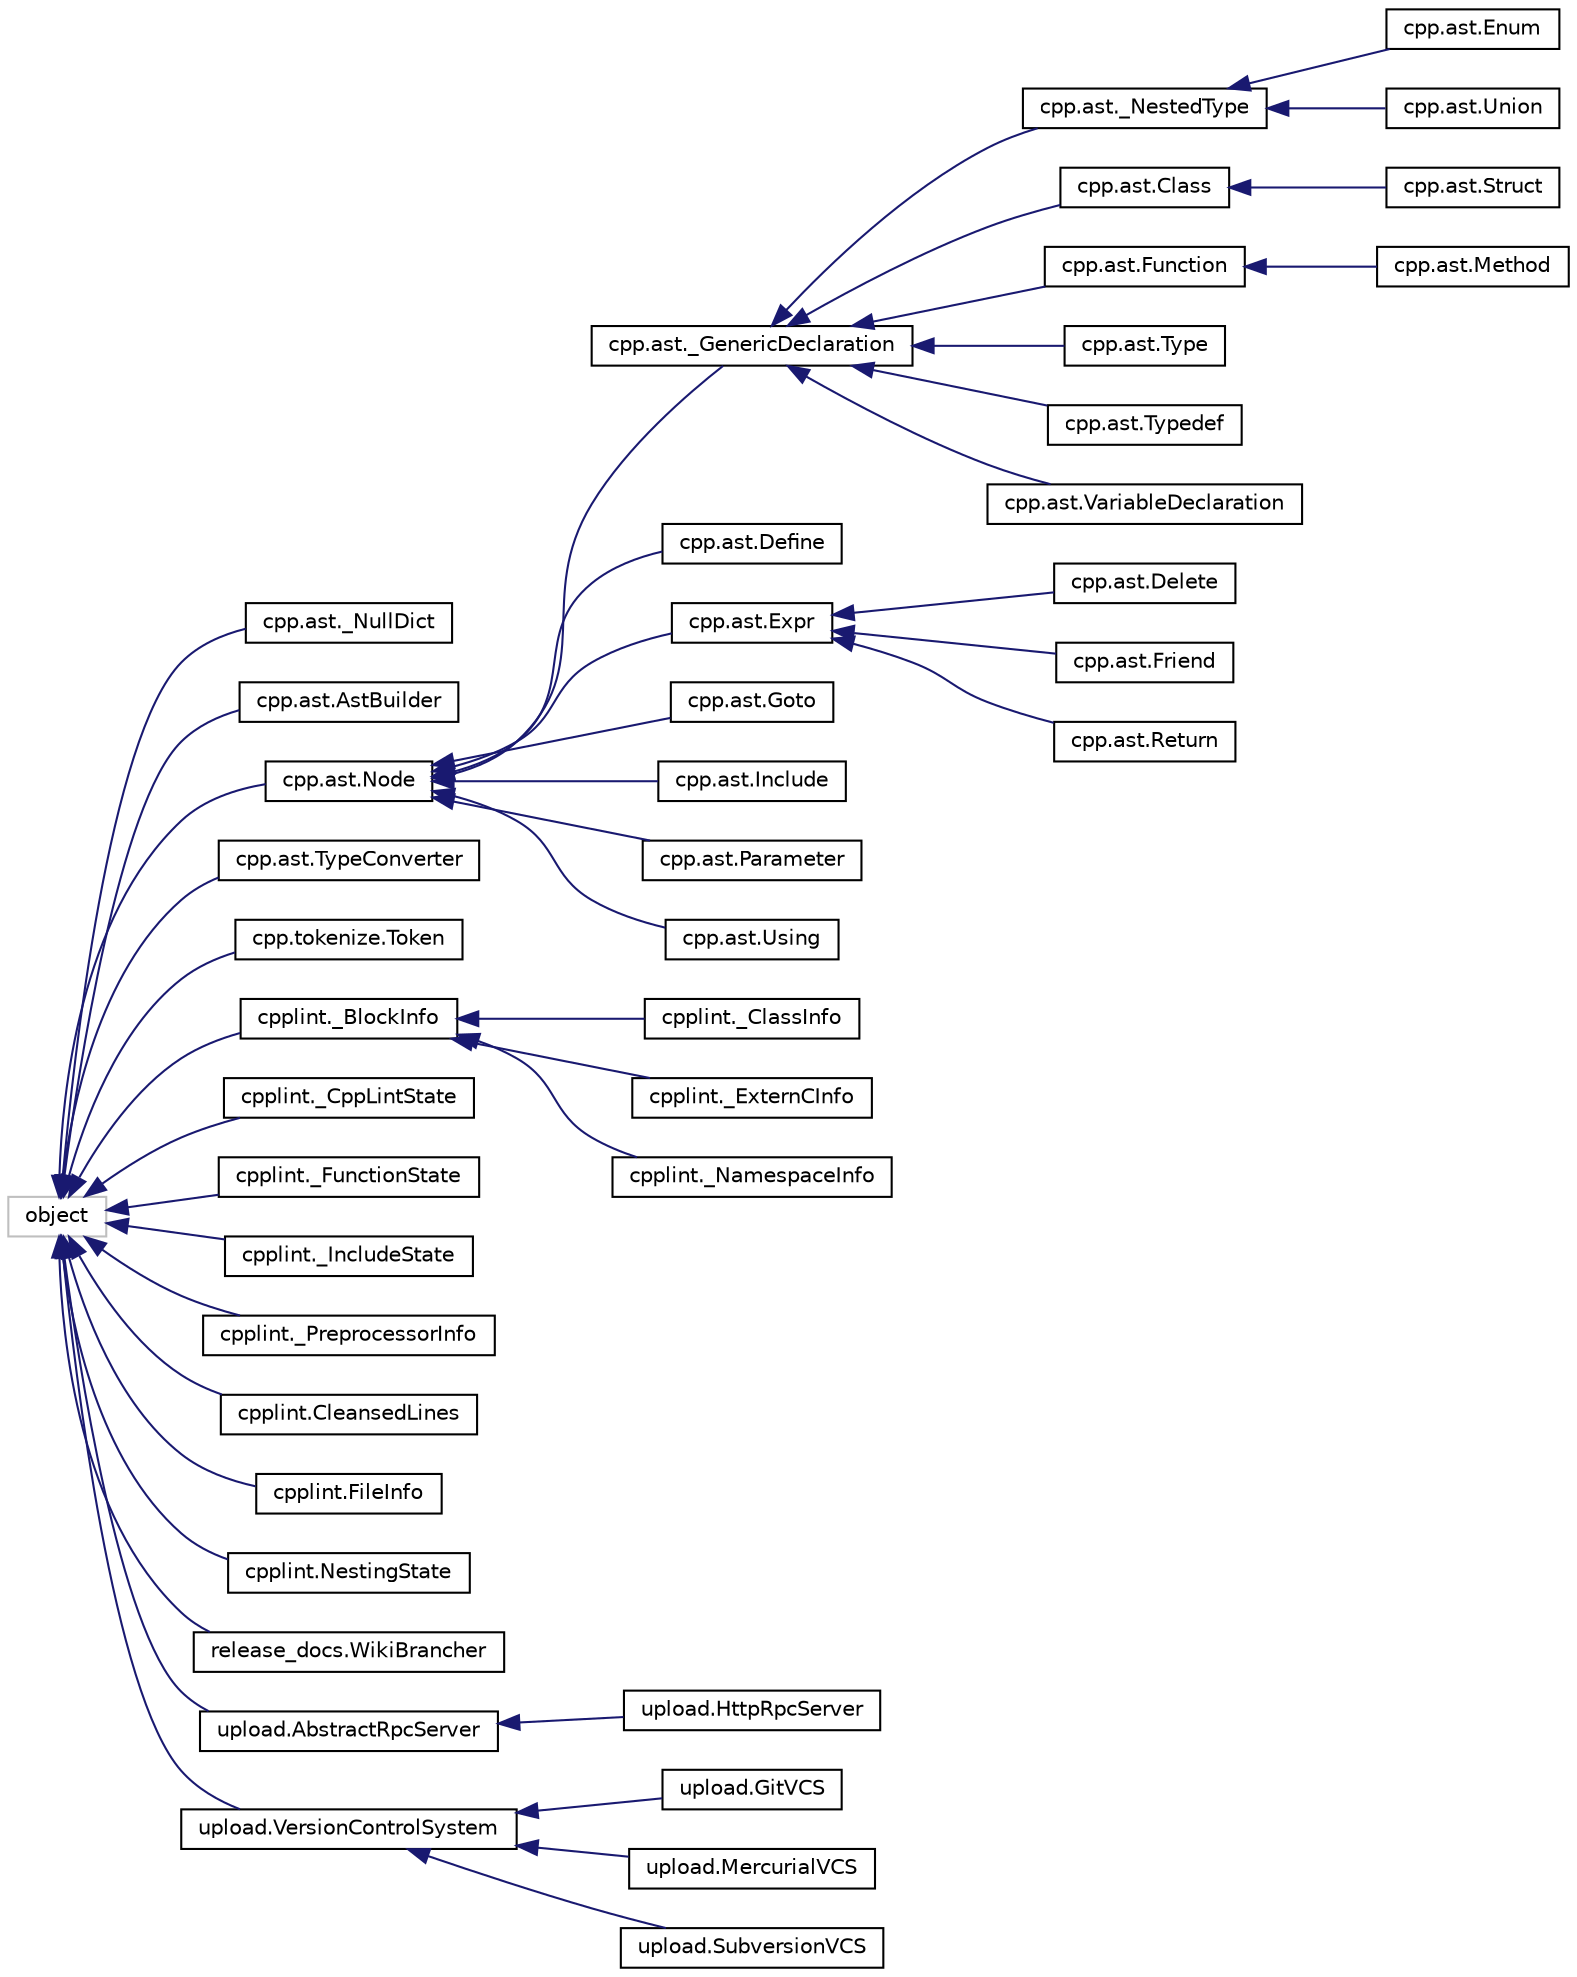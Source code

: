 digraph "Graphical Class Hierarchy"
{
  edge [fontname="Helvetica",fontsize="10",labelfontname="Helvetica",labelfontsize="10"];
  node [fontname="Helvetica",fontsize="10",shape=record];
  rankdir="LR";
  Node1 [label="object",height=0.2,width=0.4,color="grey75", fillcolor="white", style="filled"];
  Node1 -> Node2 [dir="back",color="midnightblue",fontsize="10",style="solid",fontname="Helvetica"];
  Node2 [label="cpp.ast._NullDict",height=0.2,width=0.4,color="black", fillcolor="white", style="filled",URL="$classcpp_1_1ast_1_1___null_dict.html"];
  Node1 -> Node3 [dir="back",color="midnightblue",fontsize="10",style="solid",fontname="Helvetica"];
  Node3 [label="cpp.ast.AstBuilder",height=0.2,width=0.4,color="black", fillcolor="white", style="filled",URL="$classcpp_1_1ast_1_1_ast_builder.html"];
  Node1 -> Node4 [dir="back",color="midnightblue",fontsize="10",style="solid",fontname="Helvetica"];
  Node4 [label="cpp.ast.Node",height=0.2,width=0.4,color="black", fillcolor="white", style="filled",URL="$classcpp_1_1ast_1_1_node.html"];
  Node4 -> Node5 [dir="back",color="midnightblue",fontsize="10",style="solid",fontname="Helvetica"];
  Node5 [label="cpp.ast._GenericDeclaration",height=0.2,width=0.4,color="black", fillcolor="white", style="filled",URL="$classcpp_1_1ast_1_1___generic_declaration.html"];
  Node5 -> Node6 [dir="back",color="midnightblue",fontsize="10",style="solid",fontname="Helvetica"];
  Node6 [label="cpp.ast._NestedType",height=0.2,width=0.4,color="black", fillcolor="white", style="filled",URL="$classcpp_1_1ast_1_1___nested_type.html"];
  Node6 -> Node7 [dir="back",color="midnightblue",fontsize="10",style="solid",fontname="Helvetica"];
  Node7 [label="cpp.ast.Enum",height=0.2,width=0.4,color="black", fillcolor="white", style="filled",URL="$classcpp_1_1ast_1_1_enum.html"];
  Node6 -> Node8 [dir="back",color="midnightblue",fontsize="10",style="solid",fontname="Helvetica"];
  Node8 [label="cpp.ast.Union",height=0.2,width=0.4,color="black", fillcolor="white", style="filled",URL="$classcpp_1_1ast_1_1_union.html"];
  Node5 -> Node9 [dir="back",color="midnightblue",fontsize="10",style="solid",fontname="Helvetica"];
  Node9 [label="cpp.ast.Class",height=0.2,width=0.4,color="black", fillcolor="white", style="filled",URL="$classcpp_1_1ast_1_1_class.html"];
  Node9 -> Node10 [dir="back",color="midnightblue",fontsize="10",style="solid",fontname="Helvetica"];
  Node10 [label="cpp.ast.Struct",height=0.2,width=0.4,color="black", fillcolor="white", style="filled",URL="$classcpp_1_1ast_1_1_struct.html"];
  Node5 -> Node11 [dir="back",color="midnightblue",fontsize="10",style="solid",fontname="Helvetica"];
  Node11 [label="cpp.ast.Function",height=0.2,width=0.4,color="black", fillcolor="white", style="filled",URL="$classcpp_1_1ast_1_1_function.html"];
  Node11 -> Node12 [dir="back",color="midnightblue",fontsize="10",style="solid",fontname="Helvetica"];
  Node12 [label="cpp.ast.Method",height=0.2,width=0.4,color="black", fillcolor="white", style="filled",URL="$classcpp_1_1ast_1_1_method.html"];
  Node5 -> Node13 [dir="back",color="midnightblue",fontsize="10",style="solid",fontname="Helvetica"];
  Node13 [label="cpp.ast.Type",height=0.2,width=0.4,color="black", fillcolor="white", style="filled",URL="$classcpp_1_1ast_1_1_type.html"];
  Node5 -> Node14 [dir="back",color="midnightblue",fontsize="10",style="solid",fontname="Helvetica"];
  Node14 [label="cpp.ast.Typedef",height=0.2,width=0.4,color="black", fillcolor="white", style="filled",URL="$classcpp_1_1ast_1_1_typedef.html"];
  Node5 -> Node15 [dir="back",color="midnightblue",fontsize="10",style="solid",fontname="Helvetica"];
  Node15 [label="cpp.ast.VariableDeclaration",height=0.2,width=0.4,color="black", fillcolor="white", style="filled",URL="$classcpp_1_1ast_1_1_variable_declaration.html"];
  Node4 -> Node16 [dir="back",color="midnightblue",fontsize="10",style="solid",fontname="Helvetica"];
  Node16 [label="cpp.ast.Define",height=0.2,width=0.4,color="black", fillcolor="white", style="filled",URL="$classcpp_1_1ast_1_1_define.html"];
  Node4 -> Node17 [dir="back",color="midnightblue",fontsize="10",style="solid",fontname="Helvetica"];
  Node17 [label="cpp.ast.Expr",height=0.2,width=0.4,color="black", fillcolor="white", style="filled",URL="$classcpp_1_1ast_1_1_expr.html"];
  Node17 -> Node18 [dir="back",color="midnightblue",fontsize="10",style="solid",fontname="Helvetica"];
  Node18 [label="cpp.ast.Delete",height=0.2,width=0.4,color="black", fillcolor="white", style="filled",URL="$classcpp_1_1ast_1_1_delete.html"];
  Node17 -> Node19 [dir="back",color="midnightblue",fontsize="10",style="solid",fontname="Helvetica"];
  Node19 [label="cpp.ast.Friend",height=0.2,width=0.4,color="black", fillcolor="white", style="filled",URL="$classcpp_1_1ast_1_1_friend.html"];
  Node17 -> Node20 [dir="back",color="midnightblue",fontsize="10",style="solid",fontname="Helvetica"];
  Node20 [label="cpp.ast.Return",height=0.2,width=0.4,color="black", fillcolor="white", style="filled",URL="$classcpp_1_1ast_1_1_return.html"];
  Node4 -> Node21 [dir="back",color="midnightblue",fontsize="10",style="solid",fontname="Helvetica"];
  Node21 [label="cpp.ast.Goto",height=0.2,width=0.4,color="black", fillcolor="white", style="filled",URL="$classcpp_1_1ast_1_1_goto.html"];
  Node4 -> Node22 [dir="back",color="midnightblue",fontsize="10",style="solid",fontname="Helvetica"];
  Node22 [label="cpp.ast.Include",height=0.2,width=0.4,color="black", fillcolor="white", style="filled",URL="$classcpp_1_1ast_1_1_include.html"];
  Node4 -> Node23 [dir="back",color="midnightblue",fontsize="10",style="solid",fontname="Helvetica"];
  Node23 [label="cpp.ast.Parameter",height=0.2,width=0.4,color="black", fillcolor="white", style="filled",URL="$classcpp_1_1ast_1_1_parameter.html"];
  Node4 -> Node24 [dir="back",color="midnightblue",fontsize="10",style="solid",fontname="Helvetica"];
  Node24 [label="cpp.ast.Using",height=0.2,width=0.4,color="black", fillcolor="white", style="filled",URL="$classcpp_1_1ast_1_1_using.html"];
  Node1 -> Node25 [dir="back",color="midnightblue",fontsize="10",style="solid",fontname="Helvetica"];
  Node25 [label="cpp.ast.TypeConverter",height=0.2,width=0.4,color="black", fillcolor="white", style="filled",URL="$classcpp_1_1ast_1_1_type_converter.html"];
  Node1 -> Node26 [dir="back",color="midnightblue",fontsize="10",style="solid",fontname="Helvetica"];
  Node26 [label="cpp.tokenize.Token",height=0.2,width=0.4,color="black", fillcolor="white", style="filled",URL="$classcpp_1_1tokenize_1_1_token.html"];
  Node1 -> Node27 [dir="back",color="midnightblue",fontsize="10",style="solid",fontname="Helvetica"];
  Node27 [label="cpplint._BlockInfo",height=0.2,width=0.4,color="black", fillcolor="white", style="filled",URL="$classcpplint_1_1___block_info.html"];
  Node27 -> Node28 [dir="back",color="midnightblue",fontsize="10",style="solid",fontname="Helvetica"];
  Node28 [label="cpplint._ClassInfo",height=0.2,width=0.4,color="black", fillcolor="white", style="filled",URL="$classcpplint_1_1___class_info.html"];
  Node27 -> Node29 [dir="back",color="midnightblue",fontsize="10",style="solid",fontname="Helvetica"];
  Node29 [label="cpplint._ExternCInfo",height=0.2,width=0.4,color="black", fillcolor="white", style="filled",URL="$classcpplint_1_1___extern_c_info.html"];
  Node27 -> Node30 [dir="back",color="midnightblue",fontsize="10",style="solid",fontname="Helvetica"];
  Node30 [label="cpplint._NamespaceInfo",height=0.2,width=0.4,color="black", fillcolor="white", style="filled",URL="$classcpplint_1_1___namespace_info.html"];
  Node1 -> Node31 [dir="back",color="midnightblue",fontsize="10",style="solid",fontname="Helvetica"];
  Node31 [label="cpplint._CppLintState",height=0.2,width=0.4,color="black", fillcolor="white", style="filled",URL="$classcpplint_1_1___cpp_lint_state.html"];
  Node1 -> Node32 [dir="back",color="midnightblue",fontsize="10",style="solid",fontname="Helvetica"];
  Node32 [label="cpplint._FunctionState",height=0.2,width=0.4,color="black", fillcolor="white", style="filled",URL="$classcpplint_1_1___function_state.html"];
  Node1 -> Node33 [dir="back",color="midnightblue",fontsize="10",style="solid",fontname="Helvetica"];
  Node33 [label="cpplint._IncludeState",height=0.2,width=0.4,color="black", fillcolor="white", style="filled",URL="$classcpplint_1_1___include_state.html"];
  Node1 -> Node34 [dir="back",color="midnightblue",fontsize="10",style="solid",fontname="Helvetica"];
  Node34 [label="cpplint._PreprocessorInfo",height=0.2,width=0.4,color="black", fillcolor="white", style="filled",URL="$classcpplint_1_1___preprocessor_info.html"];
  Node1 -> Node35 [dir="back",color="midnightblue",fontsize="10",style="solid",fontname="Helvetica"];
  Node35 [label="cpplint.CleansedLines",height=0.2,width=0.4,color="black", fillcolor="white", style="filled",URL="$classcpplint_1_1_cleansed_lines.html"];
  Node1 -> Node36 [dir="back",color="midnightblue",fontsize="10",style="solid",fontname="Helvetica"];
  Node36 [label="cpplint.FileInfo",height=0.2,width=0.4,color="black", fillcolor="white", style="filled",URL="$classcpplint_1_1_file_info.html"];
  Node1 -> Node37 [dir="back",color="midnightblue",fontsize="10",style="solid",fontname="Helvetica"];
  Node37 [label="cpplint.NestingState",height=0.2,width=0.4,color="black", fillcolor="white", style="filled",URL="$classcpplint_1_1_nesting_state.html"];
  Node1 -> Node38 [dir="back",color="midnightblue",fontsize="10",style="solid",fontname="Helvetica"];
  Node38 [label="release_docs.WikiBrancher",height=0.2,width=0.4,color="black", fillcolor="white", style="filled",URL="$classrelease__docs_1_1_wiki_brancher.html"];
  Node1 -> Node39 [dir="back",color="midnightblue",fontsize="10",style="solid",fontname="Helvetica"];
  Node39 [label="upload.AbstractRpcServer",height=0.2,width=0.4,color="black", fillcolor="white", style="filled",URL="$classupload_1_1_abstract_rpc_server.html"];
  Node39 -> Node40 [dir="back",color="midnightblue",fontsize="10",style="solid",fontname="Helvetica"];
  Node40 [label="upload.HttpRpcServer",height=0.2,width=0.4,color="black", fillcolor="white", style="filled",URL="$classupload_1_1_http_rpc_server.html",tooltip="elif e.code >= 500 and e.code < 600: Server Error - try again."];
  Node1 -> Node41 [dir="back",color="midnightblue",fontsize="10",style="solid",fontname="Helvetica"];
  Node41 [label="upload.VersionControlSystem",height=0.2,width=0.4,color="black", fillcolor="white", style="filled",URL="$classupload_1_1_version_control_system.html"];
  Node41 -> Node42 [dir="back",color="midnightblue",fontsize="10",style="solid",fontname="Helvetica"];
  Node42 [label="upload.GitVCS",height=0.2,width=0.4,color="black", fillcolor="white", style="filled",URL="$classupload_1_1_git_v_c_s.html"];
  Node41 -> Node43 [dir="back",color="midnightblue",fontsize="10",style="solid",fontname="Helvetica"];
  Node43 [label="upload.MercurialVCS",height=0.2,width=0.4,color="black", fillcolor="white", style="filled",URL="$classupload_1_1_mercurial_v_c_s.html"];
  Node41 -> Node44 [dir="back",color="midnightblue",fontsize="10",style="solid",fontname="Helvetica"];
  Node44 [label="upload.SubversionVCS",height=0.2,width=0.4,color="black", fillcolor="white", style="filled",URL="$classupload_1_1_subversion_v_c_s.html"];
}
